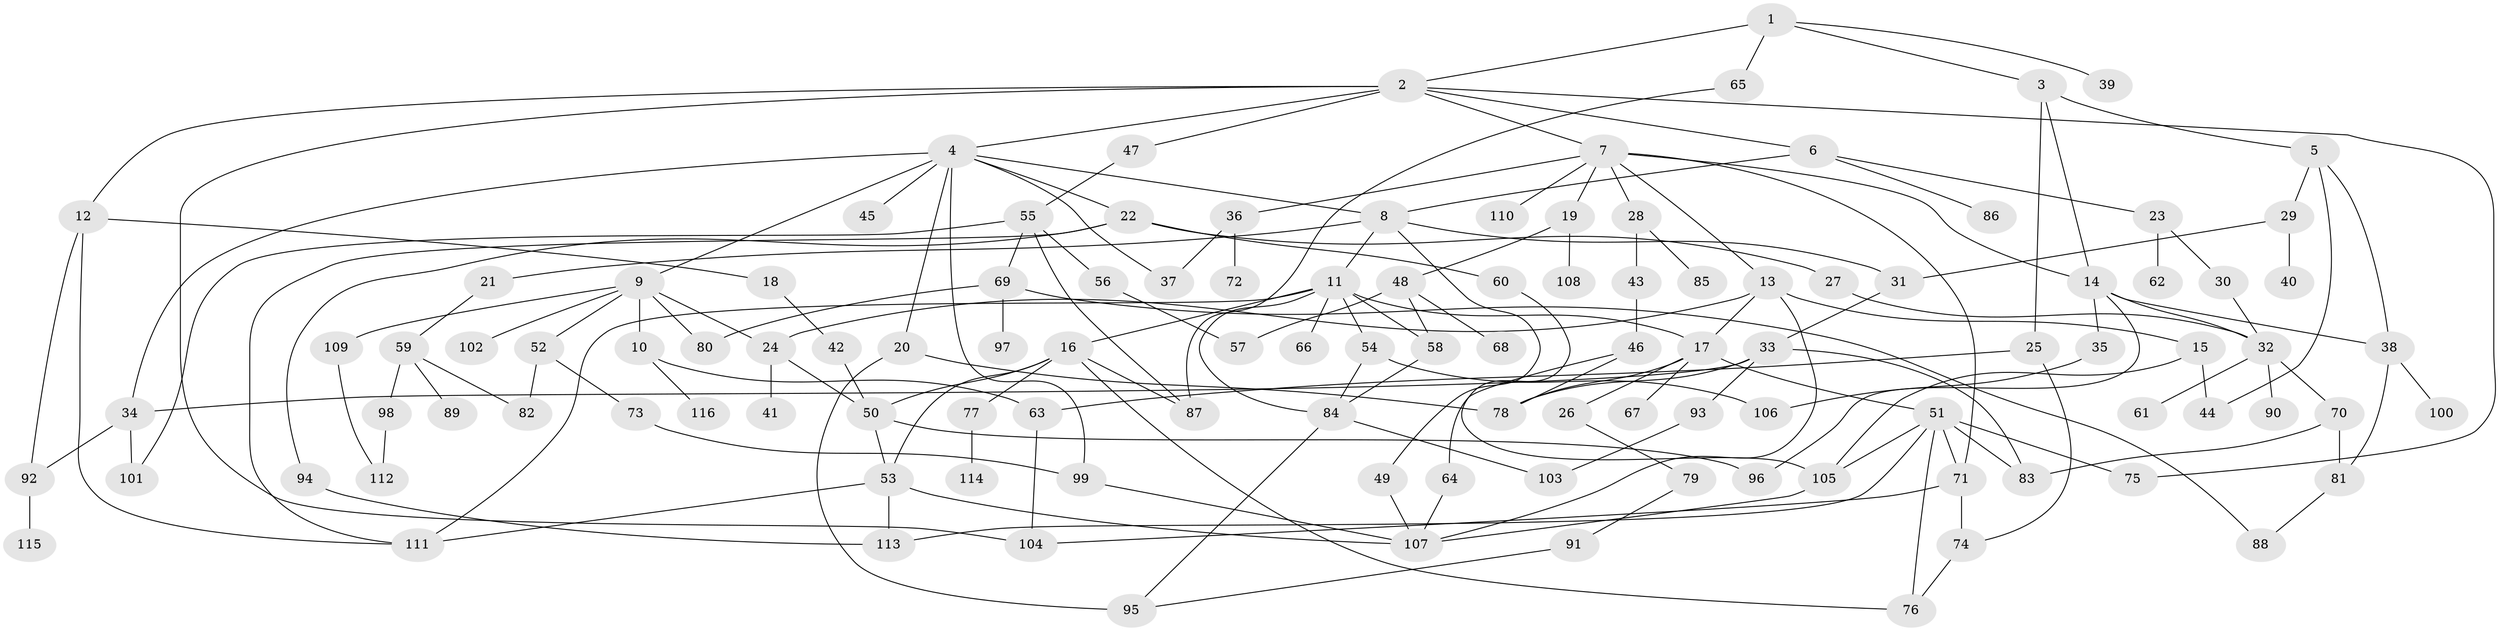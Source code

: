 // coarse degree distribution, {4: 0.1282051282051282, 9: 0.01282051282051282, 5: 0.10256410256410256, 10: 0.01282051282051282, 8: 0.0641025641025641, 7: 0.02564102564102564, 2: 0.3076923076923077, 6: 0.05128205128205128, 3: 0.10256410256410256, 1: 0.19230769230769232}
// Generated by graph-tools (version 1.1) at 2025/41/03/06/25 10:41:28]
// undirected, 116 vertices, 173 edges
graph export_dot {
graph [start="1"]
  node [color=gray90,style=filled];
  1;
  2;
  3;
  4;
  5;
  6;
  7;
  8;
  9;
  10;
  11;
  12;
  13;
  14;
  15;
  16;
  17;
  18;
  19;
  20;
  21;
  22;
  23;
  24;
  25;
  26;
  27;
  28;
  29;
  30;
  31;
  32;
  33;
  34;
  35;
  36;
  37;
  38;
  39;
  40;
  41;
  42;
  43;
  44;
  45;
  46;
  47;
  48;
  49;
  50;
  51;
  52;
  53;
  54;
  55;
  56;
  57;
  58;
  59;
  60;
  61;
  62;
  63;
  64;
  65;
  66;
  67;
  68;
  69;
  70;
  71;
  72;
  73;
  74;
  75;
  76;
  77;
  78;
  79;
  80;
  81;
  82;
  83;
  84;
  85;
  86;
  87;
  88;
  89;
  90;
  91;
  92;
  93;
  94;
  95;
  96;
  97;
  98;
  99;
  100;
  101;
  102;
  103;
  104;
  105;
  106;
  107;
  108;
  109;
  110;
  111;
  112;
  113;
  114;
  115;
  116;
  1 -- 2;
  1 -- 3;
  1 -- 39;
  1 -- 65;
  2 -- 4;
  2 -- 6;
  2 -- 7;
  2 -- 12;
  2 -- 47;
  2 -- 75;
  2 -- 104;
  3 -- 5;
  3 -- 14;
  3 -- 25;
  4 -- 9;
  4 -- 20;
  4 -- 22;
  4 -- 45;
  4 -- 99;
  4 -- 8;
  4 -- 37;
  4 -- 34;
  5 -- 29;
  5 -- 44;
  5 -- 38;
  6 -- 8;
  6 -- 23;
  6 -- 86;
  7 -- 13;
  7 -- 19;
  7 -- 28;
  7 -- 36;
  7 -- 71;
  7 -- 110;
  7 -- 14;
  8 -- 11;
  8 -- 21;
  8 -- 31;
  8 -- 49;
  9 -- 10;
  9 -- 24;
  9 -- 52;
  9 -- 80;
  9 -- 102;
  9 -- 109;
  10 -- 116;
  10 -- 63;
  11 -- 16;
  11 -- 17;
  11 -- 54;
  11 -- 58;
  11 -- 66;
  11 -- 111;
  11 -- 84;
  12 -- 18;
  12 -- 111;
  12 -- 92;
  13 -- 15;
  13 -- 107;
  13 -- 24;
  13 -- 17;
  14 -- 35;
  14 -- 38;
  14 -- 96;
  14 -- 32;
  15 -- 105;
  15 -- 44;
  16 -- 53;
  16 -- 77;
  16 -- 87;
  16 -- 50;
  16 -- 76;
  17 -- 26;
  17 -- 51;
  17 -- 67;
  17 -- 78;
  18 -- 42;
  19 -- 48;
  19 -- 108;
  20 -- 95;
  20 -- 78;
  21 -- 59;
  22 -- 27;
  22 -- 60;
  22 -- 94;
  22 -- 111;
  23 -- 30;
  23 -- 62;
  24 -- 41;
  24 -- 50;
  25 -- 63;
  25 -- 74;
  26 -- 79;
  27 -- 32;
  28 -- 43;
  28 -- 85;
  29 -- 40;
  29 -- 31;
  30 -- 32;
  31 -- 33;
  32 -- 61;
  32 -- 70;
  32 -- 90;
  33 -- 34;
  33 -- 78;
  33 -- 93;
  33 -- 83;
  34 -- 92;
  34 -- 101;
  35 -- 106;
  36 -- 37;
  36 -- 72;
  38 -- 81;
  38 -- 100;
  42 -- 50;
  43 -- 46;
  46 -- 64;
  46 -- 78;
  47 -- 55;
  48 -- 57;
  48 -- 68;
  48 -- 58;
  49 -- 107;
  50 -- 96;
  50 -- 53;
  51 -- 75;
  51 -- 83;
  51 -- 113;
  51 -- 105;
  51 -- 76;
  51 -- 71;
  52 -- 73;
  52 -- 82;
  53 -- 107;
  53 -- 113;
  53 -- 111;
  54 -- 84;
  54 -- 106;
  55 -- 56;
  55 -- 69;
  55 -- 87;
  55 -- 101;
  56 -- 57;
  58 -- 84;
  59 -- 82;
  59 -- 89;
  59 -- 98;
  60 -- 105;
  63 -- 104;
  64 -- 107;
  65 -- 87;
  69 -- 97;
  69 -- 88;
  69 -- 80;
  70 -- 81;
  70 -- 83;
  71 -- 104;
  71 -- 74;
  73 -- 99;
  74 -- 76;
  77 -- 114;
  79 -- 91;
  81 -- 88;
  84 -- 103;
  84 -- 95;
  91 -- 95;
  92 -- 115;
  93 -- 103;
  94 -- 113;
  98 -- 112;
  99 -- 107;
  105 -- 107;
  109 -- 112;
}
